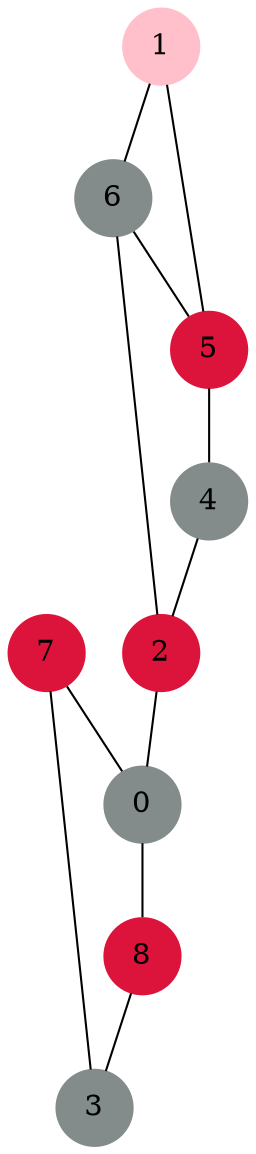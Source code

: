 graph G { 
graph [splines = true] node [height=0.4 shape=circle style=filled]
3 [ color= azure4] ;
2 [ color= crimson] ;
1 [ color= pink] ;
0 [ color= azure4] ;
7 [ color= crimson] ;
6 [ color= azure4] ;
5 [ color= crimson] ;
4 [ color= azure4] ;
8 [ color= crimson] ;
2 -- 0;
1 -- 6;
1 -- 5;
0 -- 8;
7 -- 0;
7 -- 3;
6 -- 5;
6 -- 2;
5 -- 4;
4 -- 2;
8 -- 3;
}